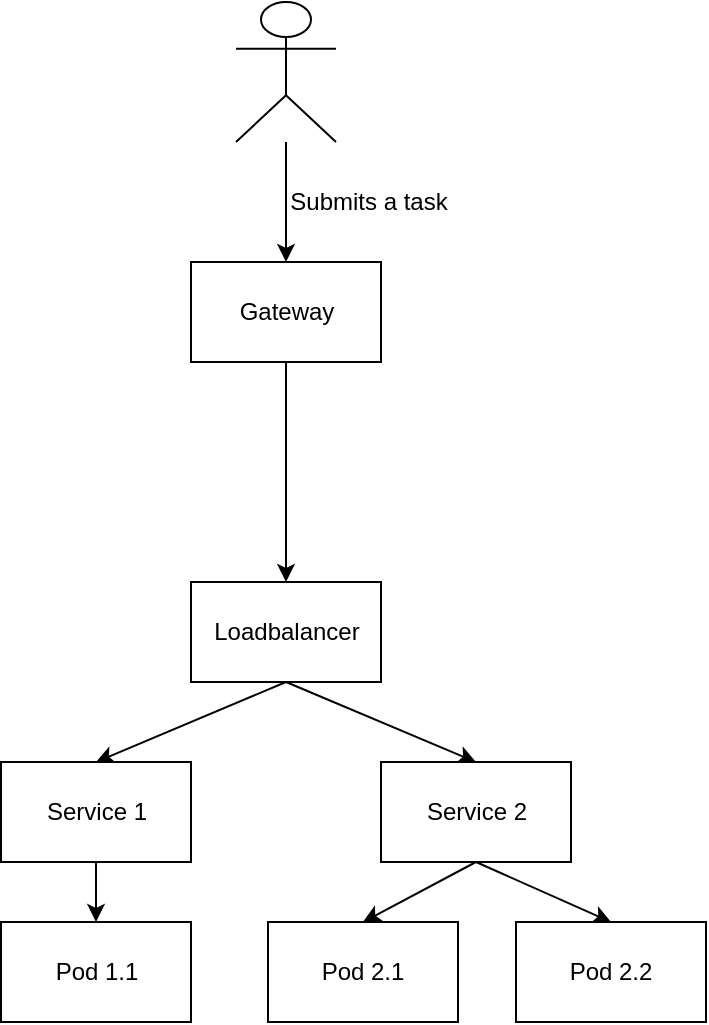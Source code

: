 <mxfile version="14.8.2" type="github"><diagram id="Njr49W8cIjI_vZ_j5V5B" name="Page-1"><mxGraphModel dx="698" dy="705" grid="1" gridSize="10" guides="1" tooltips="1" connect="1" arrows="1" fold="1" page="1" pageScale="1" pageWidth="827" pageHeight="1169" math="0" shadow="0"><root><mxCell id="0"/><mxCell id="1" parent="0"/><mxCell id="KyJ3hGR2dvPsZkxwohEn-15" style="edgeStyle=none;rounded=0;orthogonalLoop=1;jettySize=auto;html=1;entryX=0.5;entryY=0;entryDx=0;entryDy=0;" edge="1" parent="1" source="KyJ3hGR2dvPsZkxwohEn-1" target="KyJ3hGR2dvPsZkxwohEn-2"><mxGeometry relative="1" as="geometry"/></mxCell><mxCell id="KyJ3hGR2dvPsZkxwohEn-1" value="" style="shape=umlActor;verticalLabelPosition=bottom;verticalAlign=top;html=1;outlineConnect=0;" vertex="1" parent="1"><mxGeometry x="350" y="120" width="50" height="70" as="geometry"/></mxCell><mxCell id="KyJ3hGR2dvPsZkxwohEn-4" style="edgeStyle=orthogonalEdgeStyle;rounded=0;orthogonalLoop=1;jettySize=auto;html=1;exitX=0.5;exitY=1;exitDx=0;exitDy=0;entryX=0.5;entryY=0;entryDx=0;entryDy=0;" edge="1" parent="1" source="KyJ3hGR2dvPsZkxwohEn-2" target="KyJ3hGR2dvPsZkxwohEn-3"><mxGeometry relative="1" as="geometry"/></mxCell><mxCell id="KyJ3hGR2dvPsZkxwohEn-2" value="Gateway" style="rounded=0;whiteSpace=wrap;html=1;" vertex="1" parent="1"><mxGeometry x="327.5" y="250" width="95" height="50" as="geometry"/></mxCell><mxCell id="KyJ3hGR2dvPsZkxwohEn-7" style="rounded=0;orthogonalLoop=1;jettySize=auto;html=1;exitX=0.5;exitY=1;exitDx=0;exitDy=0;entryX=0.5;entryY=0;entryDx=0;entryDy=0;" edge="1" parent="1" source="KyJ3hGR2dvPsZkxwohEn-3" target="KyJ3hGR2dvPsZkxwohEn-6"><mxGeometry relative="1" as="geometry"/></mxCell><mxCell id="KyJ3hGR2dvPsZkxwohEn-8" style="edgeStyle=none;rounded=0;orthogonalLoop=1;jettySize=auto;html=1;exitX=0.5;exitY=1;exitDx=0;exitDy=0;entryX=0.5;entryY=0;entryDx=0;entryDy=0;" edge="1" parent="1" source="KyJ3hGR2dvPsZkxwohEn-3" target="KyJ3hGR2dvPsZkxwohEn-5"><mxGeometry relative="1" as="geometry"/></mxCell><mxCell id="KyJ3hGR2dvPsZkxwohEn-3" value="Loadbalancer" style="rounded=0;whiteSpace=wrap;html=1;" vertex="1" parent="1"><mxGeometry x="327.5" y="410" width="95" height="50" as="geometry"/></mxCell><mxCell id="KyJ3hGR2dvPsZkxwohEn-14" style="edgeStyle=none;rounded=0;orthogonalLoop=1;jettySize=auto;html=1;exitX=0.5;exitY=1;exitDx=0;exitDy=0;entryX=0.5;entryY=0;entryDx=0;entryDy=0;" edge="1" parent="1" source="KyJ3hGR2dvPsZkxwohEn-5" target="KyJ3hGR2dvPsZkxwohEn-9"><mxGeometry relative="1" as="geometry"/></mxCell><mxCell id="KyJ3hGR2dvPsZkxwohEn-5" value="Service 1" style="rounded=0;whiteSpace=wrap;html=1;" vertex="1" parent="1"><mxGeometry x="232.5" y="500" width="95" height="50" as="geometry"/></mxCell><mxCell id="KyJ3hGR2dvPsZkxwohEn-12" style="edgeStyle=none;rounded=0;orthogonalLoop=1;jettySize=auto;html=1;exitX=0.5;exitY=1;exitDx=0;exitDy=0;entryX=0.5;entryY=0;entryDx=0;entryDy=0;" edge="1" parent="1" source="KyJ3hGR2dvPsZkxwohEn-6" target="KyJ3hGR2dvPsZkxwohEn-10"><mxGeometry relative="1" as="geometry"/></mxCell><mxCell id="KyJ3hGR2dvPsZkxwohEn-13" style="edgeStyle=none;rounded=0;orthogonalLoop=1;jettySize=auto;html=1;exitX=0.5;exitY=1;exitDx=0;exitDy=0;entryX=0.5;entryY=0;entryDx=0;entryDy=0;" edge="1" parent="1" source="KyJ3hGR2dvPsZkxwohEn-6" target="KyJ3hGR2dvPsZkxwohEn-11"><mxGeometry relative="1" as="geometry"/></mxCell><mxCell id="KyJ3hGR2dvPsZkxwohEn-6" value="Service 2" style="rounded=0;whiteSpace=wrap;html=1;" vertex="1" parent="1"><mxGeometry x="422.5" y="500" width="95" height="50" as="geometry"/></mxCell><mxCell id="KyJ3hGR2dvPsZkxwohEn-9" value="Pod 1.1" style="rounded=0;whiteSpace=wrap;html=1;" vertex="1" parent="1"><mxGeometry x="232.5" y="580" width="95" height="50" as="geometry"/></mxCell><mxCell id="KyJ3hGR2dvPsZkxwohEn-10" value="Pod 2.1" style="rounded=0;whiteSpace=wrap;html=1;" vertex="1" parent="1"><mxGeometry x="366" y="580" width="95" height="50" as="geometry"/></mxCell><mxCell id="KyJ3hGR2dvPsZkxwohEn-11" value="Pod 2.2" style="rounded=0;whiteSpace=wrap;html=1;" vertex="1" parent="1"><mxGeometry x="490" y="580" width="95" height="50" as="geometry"/></mxCell><mxCell id="KyJ3hGR2dvPsZkxwohEn-16" value="Submits a task" style="text;html=1;align=center;verticalAlign=middle;resizable=0;points=[];autosize=1;strokeColor=none;" vertex="1" parent="1"><mxGeometry x="371" y="210" width="90" height="20" as="geometry"/></mxCell></root></mxGraphModel></diagram></mxfile>